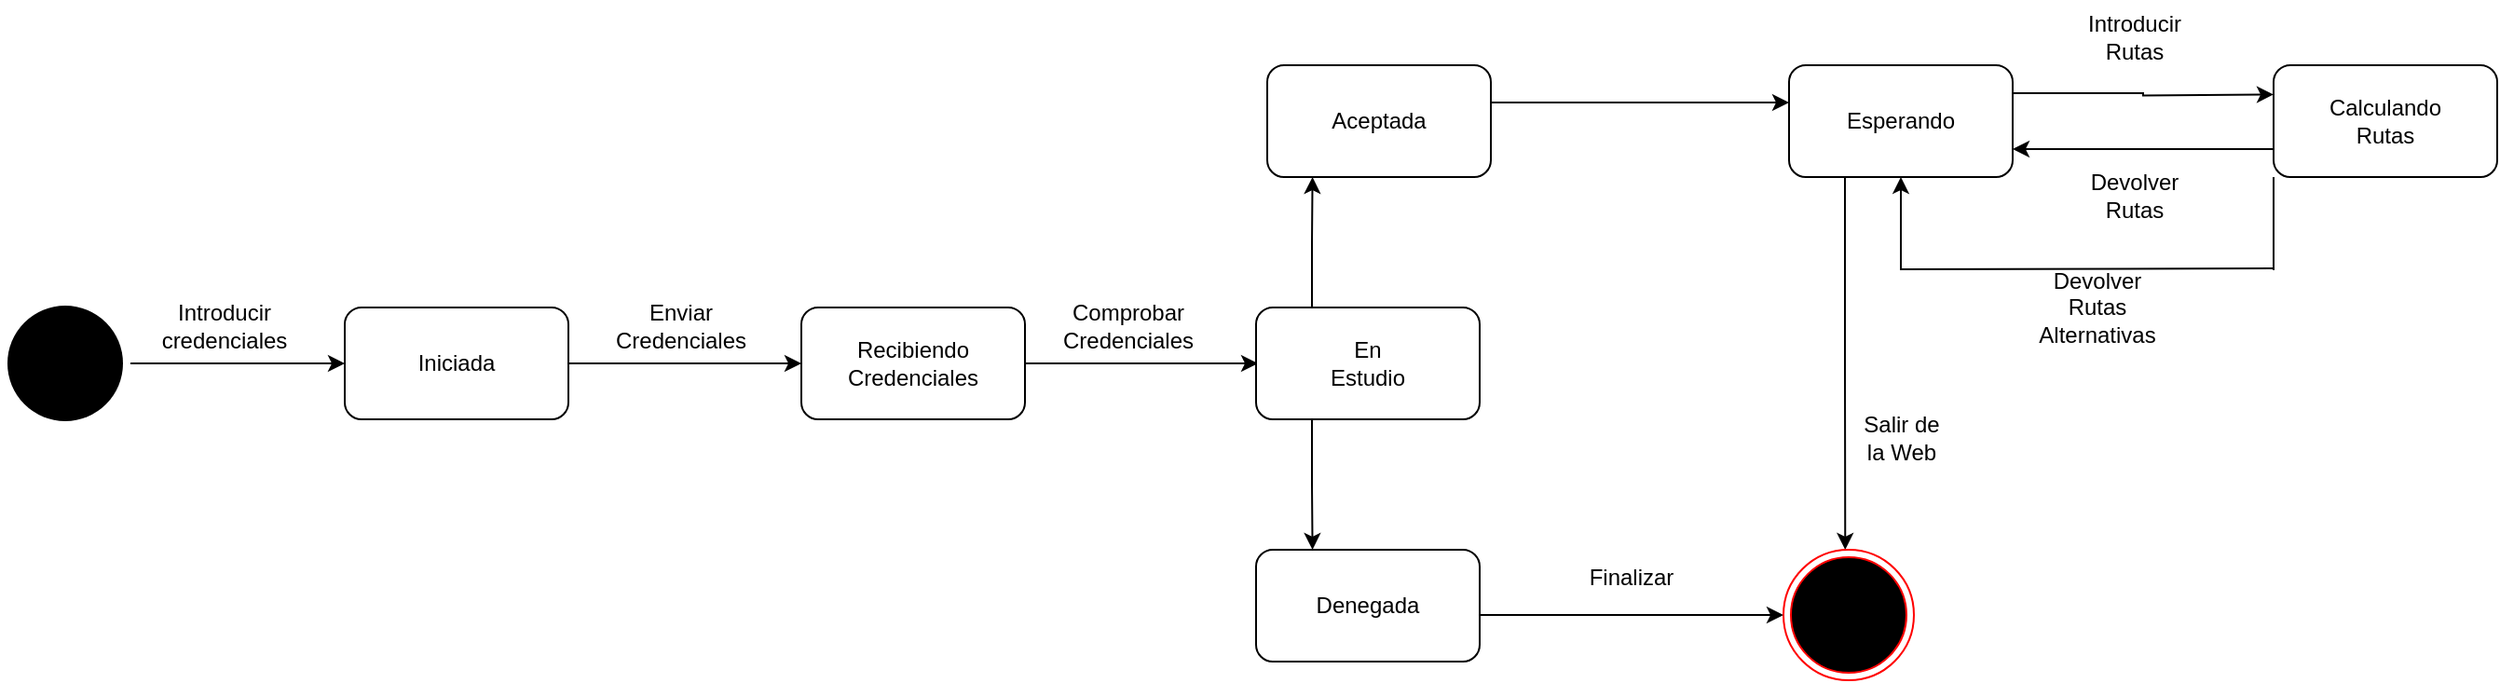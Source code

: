 <mxfile version="20.8.20" type="device"><diagram name="Página-1" id="hrf4F-rRhMmEbtQvGJGx"><mxGraphModel dx="2327" dy="830" grid="1" gridSize="10" guides="1" tooltips="1" connect="1" arrows="1" fold="1" page="1" pageScale="1" pageWidth="827" pageHeight="1169" math="0" shadow="0"><root><mxCell id="0"/><mxCell id="1" parent="0"/><mxCell id="Ku0djDu8-oS7YJxnuHgI-53" value="Salir de&lt;br&gt;la Web" style="text;html=1;align=center;verticalAlign=middle;resizable=0;points=[];autosize=1;strokeColor=none;fillColor=none;" parent="1" vertex="1"><mxGeometry x="640" y="545" width="60" height="40" as="geometry"/></mxCell><mxCell id="BdS1cXdNGmFsygcbgnF3-1" style="edgeStyle=orthogonalEdgeStyle;rounded=0;orthogonalLoop=1;jettySize=auto;html=1;entryX=0;entryY=0.5;entryDx=0;entryDy=0;" edge="1" parent="1" source="BdS1cXdNGmFsygcbgnF3-2" target="BdS1cXdNGmFsygcbgnF3-4"><mxGeometry relative="1" as="geometry"/></mxCell><mxCell id="BdS1cXdNGmFsygcbgnF3-2" value="" style="ellipse;html=1;shape=endState;fillColor=#000000;strokeColor=none;" vertex="1" parent="1"><mxGeometry x="-350" y="490" width="70" height="70" as="geometry"/></mxCell><mxCell id="BdS1cXdNGmFsygcbgnF3-3" style="edgeStyle=orthogonalEdgeStyle;rounded=0;orthogonalLoop=1;jettySize=auto;html=1;entryX=0;entryY=0.5;entryDx=0;entryDy=0;" edge="1" parent="1" source="BdS1cXdNGmFsygcbgnF3-4"><mxGeometry relative="1" as="geometry"><mxPoint x="80" y="525" as="targetPoint"/></mxGeometry></mxCell><mxCell id="BdS1cXdNGmFsygcbgnF3-4" value="Iniciada" style="rounded=1;whiteSpace=wrap;html=1;" vertex="1" parent="1"><mxGeometry x="-165" y="495" width="120" height="60" as="geometry"/></mxCell><mxCell id="BdS1cXdNGmFsygcbgnF3-5" value="Introducir&lt;br&gt;credenciales" style="text;html=1;align=center;verticalAlign=middle;resizable=0;points=[];autosize=1;strokeColor=none;fillColor=none;" vertex="1" parent="1"><mxGeometry x="-275" y="485" width="90" height="40" as="geometry"/></mxCell><mxCell id="BdS1cXdNGmFsygcbgnF3-6" value="Enviar&lt;br&gt;Credenciales" style="text;html=1;align=center;verticalAlign=middle;resizable=0;points=[];autosize=1;strokeColor=none;fillColor=none;" vertex="1" parent="1"><mxGeometry x="-30" y="485" width="90" height="40" as="geometry"/></mxCell><mxCell id="BdS1cXdNGmFsygcbgnF3-7" value="Recibiendo&lt;br&gt;Credenciales" style="rounded=1;whiteSpace=wrap;html=1;" vertex="1" parent="1"><mxGeometry x="80" y="495" width="120" height="60" as="geometry"/></mxCell><mxCell id="BdS1cXdNGmFsygcbgnF3-8" style="edgeStyle=orthogonalEdgeStyle;rounded=0;orthogonalLoop=1;jettySize=auto;html=1;entryX=0;entryY=0.5;entryDx=0;entryDy=0;" edge="1" parent="1"><mxGeometry relative="1" as="geometry"><mxPoint x="200" y="525" as="sourcePoint"/><mxPoint x="325" y="525" as="targetPoint"/></mxGeometry></mxCell><mxCell id="BdS1cXdNGmFsygcbgnF3-9" value="Comprobar &lt;br&gt;Credenciales" style="text;html=1;align=center;verticalAlign=middle;resizable=0;points=[];autosize=1;strokeColor=none;fillColor=none;" vertex="1" parent="1"><mxGeometry x="210" y="485" width="90" height="40" as="geometry"/></mxCell><mxCell id="BdS1cXdNGmFsygcbgnF3-12" style="edgeStyle=orthogonalEdgeStyle;rounded=0;orthogonalLoop=1;jettySize=auto;html=1;exitX=0.25;exitY=1;exitDx=0;exitDy=0;" edge="1" parent="1" source="BdS1cXdNGmFsygcbgnF3-10"><mxGeometry relative="1" as="geometry"><mxPoint x="354.286" y="625" as="targetPoint"/></mxGeometry></mxCell><mxCell id="BdS1cXdNGmFsygcbgnF3-14" style="edgeStyle=orthogonalEdgeStyle;rounded=0;orthogonalLoop=1;jettySize=auto;html=1;exitX=0.25;exitY=0;exitDx=0;exitDy=0;" edge="1" parent="1" source="BdS1cXdNGmFsygcbgnF3-10"><mxGeometry relative="1" as="geometry"><mxPoint x="354.286" y="425.0" as="targetPoint"/></mxGeometry></mxCell><mxCell id="BdS1cXdNGmFsygcbgnF3-10" value="En&lt;br&gt;Estudio" style="rounded=1;whiteSpace=wrap;html=1;" vertex="1" parent="1"><mxGeometry x="324" y="495" width="120" height="60" as="geometry"/></mxCell><mxCell id="BdS1cXdNGmFsygcbgnF3-11" style="edgeStyle=orthogonalEdgeStyle;rounded=0;orthogonalLoop=1;jettySize=auto;html=1;" edge="1" parent="1"><mxGeometry relative="1" as="geometry"><mxPoint x="447.5" y="385" as="sourcePoint"/><mxPoint x="610" y="385" as="targetPoint"/></mxGeometry></mxCell><mxCell id="BdS1cXdNGmFsygcbgnF3-28" style="edgeStyle=orthogonalEdgeStyle;rounded=0;orthogonalLoop=1;jettySize=auto;html=1;exitX=1;exitY=0.75;exitDx=0;exitDy=0;endArrow=classic;endFill=1;" edge="1" parent="1" source="BdS1cXdNGmFsygcbgnF3-13" target="BdS1cXdNGmFsygcbgnF3-27"><mxGeometry relative="1" as="geometry"><Array as="points"><mxPoint x="444" y="660"/></Array></mxGeometry></mxCell><mxCell id="BdS1cXdNGmFsygcbgnF3-13" value="Denegada" style="rounded=1;whiteSpace=wrap;html=1;" vertex="1" parent="1"><mxGeometry x="324" y="625" width="120" height="60" as="geometry"/></mxCell><mxCell id="BdS1cXdNGmFsygcbgnF3-15" value="Aceptada" style="rounded=1;whiteSpace=wrap;html=1;" vertex="1" parent="1"><mxGeometry x="330" y="365" width="120" height="60" as="geometry"/></mxCell><mxCell id="BdS1cXdNGmFsygcbgnF3-17" style="edgeStyle=orthogonalEdgeStyle;rounded=0;orthogonalLoop=1;jettySize=auto;html=1;exitX=1;exitY=0.25;exitDx=0;exitDy=0;" edge="1" parent="1" source="BdS1cXdNGmFsygcbgnF3-16"><mxGeometry relative="1" as="geometry"><mxPoint x="870" y="380.714" as="targetPoint"/></mxGeometry></mxCell><mxCell id="BdS1cXdNGmFsygcbgnF3-26" style="edgeStyle=orthogonalEdgeStyle;rounded=0;orthogonalLoop=1;jettySize=auto;html=1;exitX=0.25;exitY=1;exitDx=0;exitDy=0;endArrow=classic;endFill=1;" edge="1" parent="1" source="BdS1cXdNGmFsygcbgnF3-16"><mxGeometry relative="1" as="geometry"><mxPoint x="640.143" y="625" as="targetPoint"/></mxGeometry></mxCell><mxCell id="BdS1cXdNGmFsygcbgnF3-16" value="Esperando" style="rounded=1;whiteSpace=wrap;html=1;" vertex="1" parent="1"><mxGeometry x="610" y="365" width="120" height="60" as="geometry"/></mxCell><mxCell id="BdS1cXdNGmFsygcbgnF3-18" value="Introducir&lt;br&gt;Rutas" style="text;html=1;align=center;verticalAlign=middle;resizable=0;points=[];autosize=1;strokeColor=none;fillColor=none;" vertex="1" parent="1"><mxGeometry x="760" y="330" width="70" height="40" as="geometry"/></mxCell><mxCell id="BdS1cXdNGmFsygcbgnF3-20" style="edgeStyle=orthogonalEdgeStyle;rounded=0;orthogonalLoop=1;jettySize=auto;html=1;exitX=0;exitY=0.75;exitDx=0;exitDy=0;entryX=1;entryY=0.75;entryDx=0;entryDy=0;" edge="1" parent="1" source="BdS1cXdNGmFsygcbgnF3-19" target="BdS1cXdNGmFsygcbgnF3-16"><mxGeometry relative="1" as="geometry"/></mxCell><mxCell id="BdS1cXdNGmFsygcbgnF3-23" style="edgeStyle=orthogonalEdgeStyle;rounded=0;orthogonalLoop=1;jettySize=auto;html=1;exitX=0;exitY=1;exitDx=0;exitDy=0;endArrow=none;endFill=0;" edge="1" parent="1" source="BdS1cXdNGmFsygcbgnF3-19"><mxGeometry relative="1" as="geometry"><mxPoint x="870" y="475.0" as="targetPoint"/></mxGeometry></mxCell><mxCell id="BdS1cXdNGmFsygcbgnF3-19" value="Calculando&lt;br&gt;Rutas" style="rounded=1;whiteSpace=wrap;html=1;" vertex="1" parent="1"><mxGeometry x="870" y="365" width="120" height="60" as="geometry"/></mxCell><mxCell id="BdS1cXdNGmFsygcbgnF3-21" value="Devolver&lt;br&gt;Rutas" style="text;html=1;align=center;verticalAlign=middle;resizable=0;points=[];autosize=1;strokeColor=none;fillColor=none;" vertex="1" parent="1"><mxGeometry x="760" y="415" width="70" height="40" as="geometry"/></mxCell><mxCell id="BdS1cXdNGmFsygcbgnF3-22" style="edgeStyle=orthogonalEdgeStyle;rounded=0;orthogonalLoop=1;jettySize=auto;html=1;exitX=0;exitY=0.75;exitDx=0;exitDy=0;entryX=0.5;entryY=1;entryDx=0;entryDy=0;" edge="1" parent="1" target="BdS1cXdNGmFsygcbgnF3-16"><mxGeometry relative="1" as="geometry"><mxPoint x="870" y="474" as="sourcePoint"/><mxPoint x="730" y="474" as="targetPoint"/></mxGeometry></mxCell><mxCell id="BdS1cXdNGmFsygcbgnF3-24" value="Devolver&lt;br&gt;Rutas&lt;br&gt;Alternativas" style="text;html=1;align=center;verticalAlign=middle;resizable=0;points=[];autosize=1;strokeColor=none;fillColor=none;" vertex="1" parent="1"><mxGeometry x="730" y="465" width="90" height="60" as="geometry"/></mxCell><mxCell id="BdS1cXdNGmFsygcbgnF3-27" value="" style="ellipse;html=1;shape=endState;fillColor=#000000;strokeColor=#ff0000;" vertex="1" parent="1"><mxGeometry x="607" y="625" width="70" height="70" as="geometry"/></mxCell><mxCell id="BdS1cXdNGmFsygcbgnF3-29" value="Finalizar" style="text;html=1;align=center;verticalAlign=middle;resizable=0;points=[];autosize=1;strokeColor=none;fillColor=none;" vertex="1" parent="1"><mxGeometry x="490" y="625" width="70" height="30" as="geometry"/></mxCell></root></mxGraphModel></diagram></mxfile>